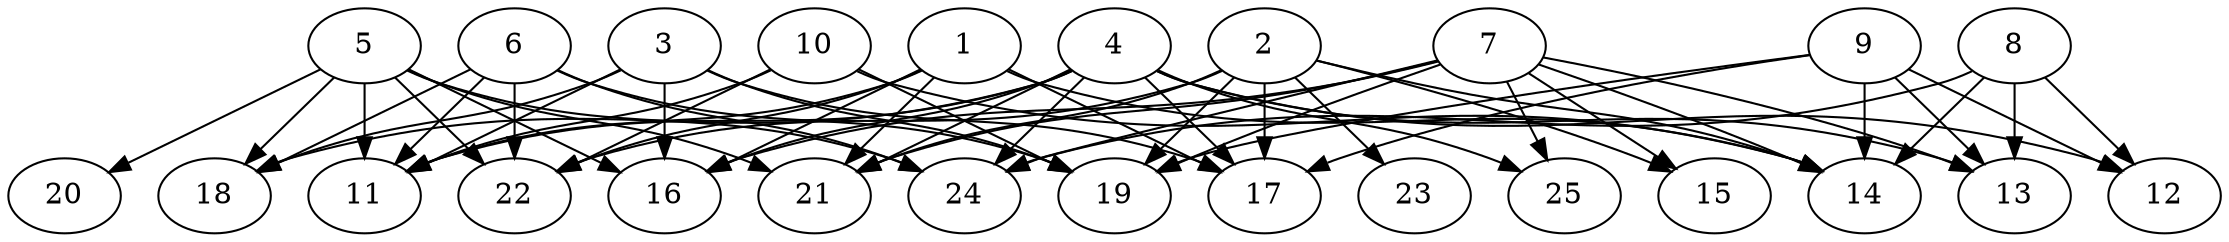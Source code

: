 // DAG automatically generated by daggen at Thu Oct  3 14:00:40 2019
// ./daggen --dot -n 25 --ccr 0.3 --fat 0.9 --regular 0.5 --density 0.6 --mindata 5242880 --maxdata 52428800 
digraph G {
  1 [size="44687360", alpha="0.05", expect_size="13406208"] 
  1 -> 11 [size ="13406208"]
  1 -> 14 [size ="13406208"]
  1 -> 16 [size ="13406208"]
  1 -> 17 [size ="13406208"]
  1 -> 21 [size ="13406208"]
  1 -> 22 [size ="13406208"]
  2 [size="117944320", alpha="0.17", expect_size="35383296"] 
  2 -> 14 [size ="35383296"]
  2 -> 15 [size ="35383296"]
  2 -> 17 [size ="35383296"]
  2 -> 19 [size ="35383296"]
  2 -> 21 [size ="35383296"]
  2 -> 22 [size ="35383296"]
  2 -> 23 [size ="35383296"]
  3 [size="42752000", alpha="0.04", expect_size="12825600"] 
  3 -> 11 [size ="12825600"]
  3 -> 16 [size ="12825600"]
  3 -> 17 [size ="12825600"]
  3 -> 18 [size ="12825600"]
  3 -> 19 [size ="12825600"]
  4 [size="159303680", alpha="0.03", expect_size="47791104"] 
  4 -> 11 [size ="47791104"]
  4 -> 12 [size ="47791104"]
  4 -> 13 [size ="47791104"]
  4 -> 16 [size ="47791104"]
  4 -> 17 [size ="47791104"]
  4 -> 18 [size ="47791104"]
  4 -> 21 [size ="47791104"]
  4 -> 24 [size ="47791104"]
  4 -> 25 [size ="47791104"]
  5 [size="48377173", alpha="0.07", expect_size="14513152"] 
  5 -> 11 [size ="14513152"]
  5 -> 16 [size ="14513152"]
  5 -> 18 [size ="14513152"]
  5 -> 20 [size ="14513152"]
  5 -> 21 [size ="14513152"]
  5 -> 22 [size ="14513152"]
  5 -> 24 [size ="14513152"]
  6 [size="42318507", alpha="0.13", expect_size="12695552"] 
  6 -> 11 [size ="12695552"]
  6 -> 18 [size ="12695552"]
  6 -> 19 [size ="12695552"]
  6 -> 22 [size ="12695552"]
  6 -> 24 [size ="12695552"]
  7 [size="60600320", alpha="0.04", expect_size="18180096"] 
  7 -> 13 [size ="18180096"]
  7 -> 14 [size ="18180096"]
  7 -> 15 [size ="18180096"]
  7 -> 16 [size ="18180096"]
  7 -> 19 [size ="18180096"]
  7 -> 21 [size ="18180096"]
  7 -> 24 [size ="18180096"]
  7 -> 25 [size ="18180096"]
  8 [size="165444267", alpha="0.15", expect_size="49633280"] 
  8 -> 12 [size ="49633280"]
  8 -> 13 [size ="49633280"]
  8 -> 14 [size ="49633280"]
  8 -> 24 [size ="49633280"]
  9 [size="153739947", alpha="0.05", expect_size="46121984"] 
  9 -> 12 [size ="46121984"]
  9 -> 13 [size ="46121984"]
  9 -> 14 [size ="46121984"]
  9 -> 17 [size ="46121984"]
  9 -> 19 [size ="46121984"]
  10 [size="71130453", alpha="0.07", expect_size="21339136"] 
  10 -> 11 [size ="21339136"]
  10 -> 14 [size ="21339136"]
  10 -> 19 [size ="21339136"]
  10 -> 22 [size ="21339136"]
  11 [size="146479787", alpha="0.20", expect_size="43943936"] 
  12 [size="28221440", alpha="0.18", expect_size="8466432"] 
  13 [size="162297173", alpha="0.09", expect_size="48689152"] 
  14 [size="36256427", alpha="0.13", expect_size="10876928"] 
  15 [size="63310507", alpha="0.02", expect_size="18993152"] 
  16 [size="116053333", alpha="0.09", expect_size="34816000"] 
  17 [size="58091520", alpha="0.15", expect_size="17427456"] 
  18 [size="89173333", alpha="0.17", expect_size="26752000"] 
  19 [size="48213333", alpha="0.00", expect_size="14464000"] 
  20 [size="89576107", alpha="0.07", expect_size="26872832"] 
  21 [size="147619840", alpha="0.18", expect_size="44285952"] 
  22 [size="147558400", alpha="0.01", expect_size="44267520"] 
  23 [size="134021120", alpha="0.08", expect_size="40206336"] 
  24 [size="48547840", alpha="0.12", expect_size="14564352"] 
  25 [size="150377813", alpha="0.01", expect_size="45113344"] 
}
